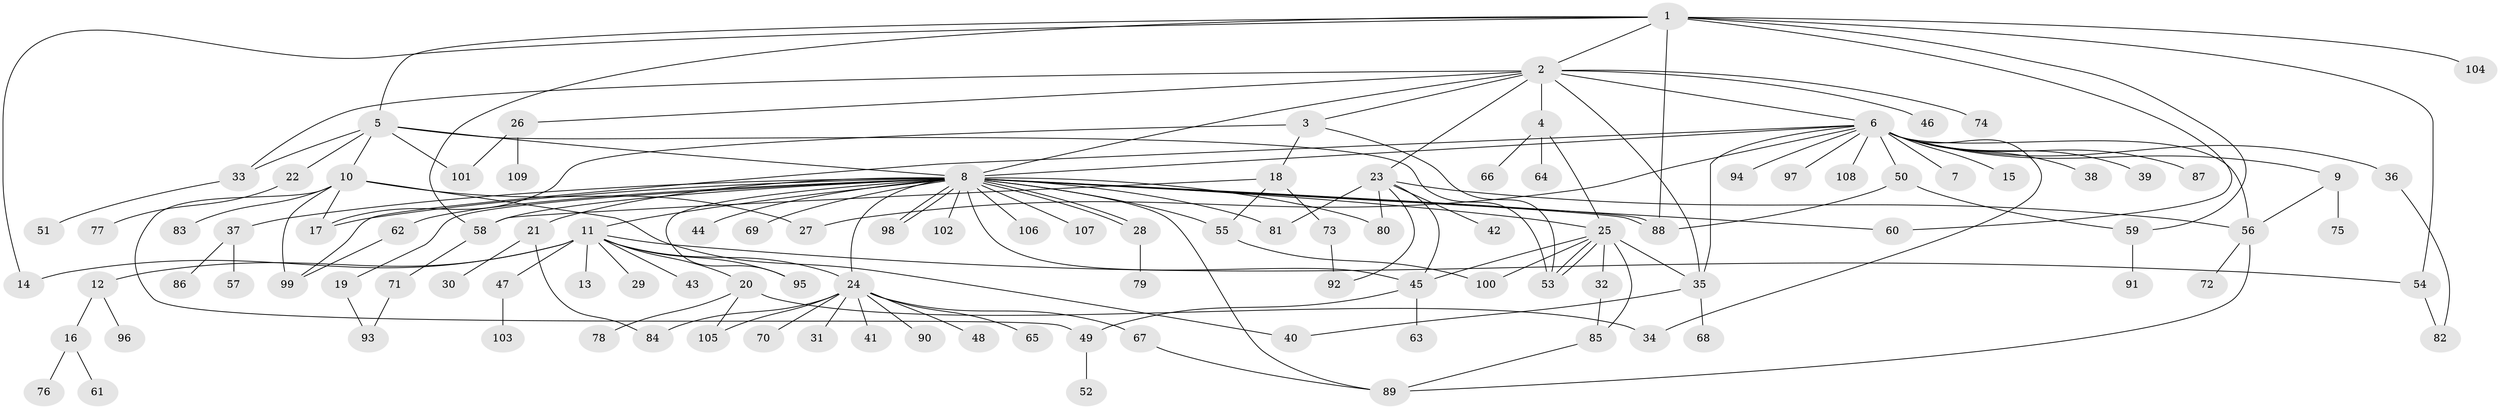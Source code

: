 // coarse degree distribution, {1: 0.7037037037037037, 3: 0.037037037037037035, 4: 0.037037037037037035, 7: 0.037037037037037035, 2: 0.12962962962962962, 13: 0.018518518518518517, 31: 0.018518518518518517, 8: 0.018518518518518517}
// Generated by graph-tools (version 1.1) at 2025/51/03/04/25 21:51:00]
// undirected, 109 vertices, 156 edges
graph export_dot {
graph [start="1"]
  node [color=gray90,style=filled];
  1;
  2;
  3;
  4;
  5;
  6;
  7;
  8;
  9;
  10;
  11;
  12;
  13;
  14;
  15;
  16;
  17;
  18;
  19;
  20;
  21;
  22;
  23;
  24;
  25;
  26;
  27;
  28;
  29;
  30;
  31;
  32;
  33;
  34;
  35;
  36;
  37;
  38;
  39;
  40;
  41;
  42;
  43;
  44;
  45;
  46;
  47;
  48;
  49;
  50;
  51;
  52;
  53;
  54;
  55;
  56;
  57;
  58;
  59;
  60;
  61;
  62;
  63;
  64;
  65;
  66;
  67;
  68;
  69;
  70;
  71;
  72;
  73;
  74;
  75;
  76;
  77;
  78;
  79;
  80;
  81;
  82;
  83;
  84;
  85;
  86;
  87;
  88;
  89;
  90;
  91;
  92;
  93;
  94;
  95;
  96;
  97;
  98;
  99;
  100;
  101;
  102;
  103;
  104;
  105;
  106;
  107;
  108;
  109;
  1 -- 2;
  1 -- 5;
  1 -- 14;
  1 -- 54;
  1 -- 58;
  1 -- 59;
  1 -- 60;
  1 -- 88;
  1 -- 104;
  2 -- 3;
  2 -- 4;
  2 -- 6;
  2 -- 8;
  2 -- 23;
  2 -- 26;
  2 -- 33;
  2 -- 35;
  2 -- 46;
  2 -- 74;
  3 -- 17;
  3 -- 18;
  3 -- 53;
  4 -- 25;
  4 -- 64;
  4 -- 66;
  5 -- 8;
  5 -- 10;
  5 -- 22;
  5 -- 33;
  5 -- 53;
  5 -- 101;
  6 -- 7;
  6 -- 8;
  6 -- 9;
  6 -- 15;
  6 -- 27;
  6 -- 34;
  6 -- 35;
  6 -- 36;
  6 -- 38;
  6 -- 39;
  6 -- 50;
  6 -- 56;
  6 -- 87;
  6 -- 94;
  6 -- 97;
  6 -- 99;
  6 -- 108;
  8 -- 11;
  8 -- 17;
  8 -- 19;
  8 -- 21;
  8 -- 24;
  8 -- 25;
  8 -- 28;
  8 -- 28;
  8 -- 37;
  8 -- 44;
  8 -- 45;
  8 -- 55;
  8 -- 58;
  8 -- 60;
  8 -- 62;
  8 -- 69;
  8 -- 80;
  8 -- 81;
  8 -- 88;
  8 -- 88;
  8 -- 89;
  8 -- 95;
  8 -- 98;
  8 -- 98;
  8 -- 102;
  8 -- 106;
  8 -- 107;
  9 -- 56;
  9 -- 75;
  10 -- 17;
  10 -- 27;
  10 -- 40;
  10 -- 49;
  10 -- 83;
  10 -- 99;
  11 -- 12;
  11 -- 13;
  11 -- 14;
  11 -- 20;
  11 -- 24;
  11 -- 29;
  11 -- 43;
  11 -- 47;
  11 -- 54;
  11 -- 95;
  12 -- 16;
  12 -- 96;
  16 -- 61;
  16 -- 76;
  18 -- 55;
  18 -- 58;
  18 -- 73;
  19 -- 93;
  20 -- 34;
  20 -- 78;
  20 -- 105;
  21 -- 30;
  21 -- 84;
  22 -- 77;
  23 -- 42;
  23 -- 45;
  23 -- 56;
  23 -- 80;
  23 -- 81;
  23 -- 92;
  24 -- 31;
  24 -- 41;
  24 -- 48;
  24 -- 65;
  24 -- 67;
  24 -- 70;
  24 -- 84;
  24 -- 90;
  24 -- 105;
  25 -- 32;
  25 -- 35;
  25 -- 45;
  25 -- 53;
  25 -- 53;
  25 -- 85;
  25 -- 100;
  26 -- 101;
  26 -- 109;
  28 -- 79;
  32 -- 85;
  33 -- 51;
  35 -- 40;
  35 -- 68;
  36 -- 82;
  37 -- 57;
  37 -- 86;
  45 -- 49;
  45 -- 63;
  47 -- 103;
  49 -- 52;
  50 -- 59;
  50 -- 88;
  54 -- 82;
  55 -- 100;
  56 -- 72;
  56 -- 89;
  58 -- 71;
  59 -- 91;
  62 -- 99;
  67 -- 89;
  71 -- 93;
  73 -- 92;
  85 -- 89;
}
